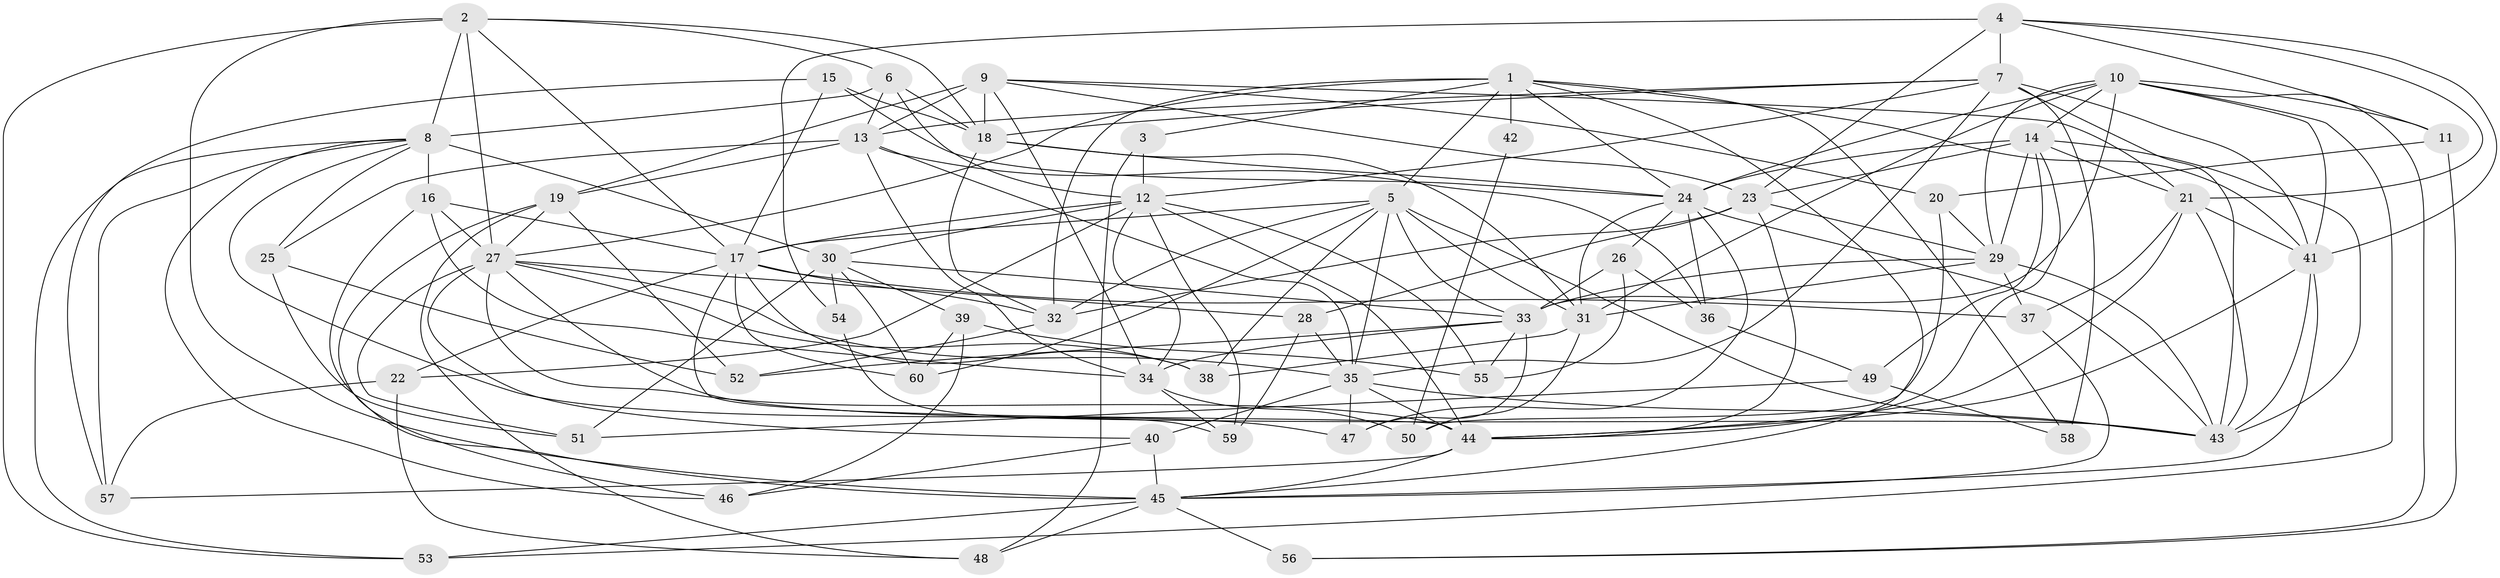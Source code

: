 // original degree distribution, {4: 1.0}
// Generated by graph-tools (version 1.1) at 2025/53/03/04/25 22:53:49]
// undirected, 60 vertices, 180 edges
graph export_dot {
  node [color=gray90,style=filled];
  1;
  2;
  3;
  4;
  5;
  6;
  7;
  8;
  9;
  10;
  11;
  12;
  13;
  14;
  15;
  16;
  17;
  18;
  19;
  20;
  21;
  22;
  23;
  24;
  25;
  26;
  27;
  28;
  29;
  30;
  31;
  32;
  33;
  34;
  35;
  36;
  37;
  38;
  39;
  40;
  41;
  42;
  43;
  44;
  45;
  46;
  47;
  48;
  49;
  50;
  51;
  52;
  53;
  54;
  55;
  56;
  57;
  58;
  59;
  60;
  1 -- 3 [weight=1.0];
  1 -- 5 [weight=1.0];
  1 -- 24 [weight=2.0];
  1 -- 27 [weight=1.0];
  1 -- 32 [weight=1.0];
  1 -- 41 [weight=1.0];
  1 -- 42 [weight=3.0];
  1 -- 45 [weight=1.0];
  1 -- 58 [weight=1.0];
  2 -- 6 [weight=1.0];
  2 -- 8 [weight=2.0];
  2 -- 17 [weight=1.0];
  2 -- 18 [weight=1.0];
  2 -- 27 [weight=1.0];
  2 -- 45 [weight=1.0];
  2 -- 53 [weight=1.0];
  3 -- 12 [weight=2.0];
  3 -- 48 [weight=1.0];
  4 -- 7 [weight=2.0];
  4 -- 11 [weight=1.0];
  4 -- 21 [weight=1.0];
  4 -- 23 [weight=1.0];
  4 -- 41 [weight=1.0];
  4 -- 54 [weight=2.0];
  5 -- 17 [weight=1.0];
  5 -- 31 [weight=1.0];
  5 -- 32 [weight=1.0];
  5 -- 33 [weight=2.0];
  5 -- 35 [weight=1.0];
  5 -- 38 [weight=1.0];
  5 -- 43 [weight=1.0];
  5 -- 60 [weight=1.0];
  6 -- 8 [weight=1.0];
  6 -- 12 [weight=1.0];
  6 -- 13 [weight=2.0];
  6 -- 18 [weight=1.0];
  7 -- 12 [weight=1.0];
  7 -- 13 [weight=1.0];
  7 -- 18 [weight=1.0];
  7 -- 35 [weight=1.0];
  7 -- 41 [weight=1.0];
  7 -- 43 [weight=1.0];
  7 -- 58 [weight=2.0];
  8 -- 16 [weight=2.0];
  8 -- 25 [weight=1.0];
  8 -- 30 [weight=2.0];
  8 -- 46 [weight=1.0];
  8 -- 47 [weight=1.0];
  8 -- 53 [weight=1.0];
  8 -- 57 [weight=1.0];
  9 -- 13 [weight=2.0];
  9 -- 18 [weight=2.0];
  9 -- 19 [weight=2.0];
  9 -- 20 [weight=1.0];
  9 -- 21 [weight=1.0];
  9 -- 23 [weight=1.0];
  9 -- 34 [weight=1.0];
  10 -- 11 [weight=1.0];
  10 -- 14 [weight=1.0];
  10 -- 24 [weight=2.0];
  10 -- 29 [weight=1.0];
  10 -- 31 [weight=1.0];
  10 -- 33 [weight=1.0];
  10 -- 41 [weight=1.0];
  10 -- 53 [weight=1.0];
  10 -- 56 [weight=1.0];
  11 -- 20 [weight=1.0];
  11 -- 56 [weight=1.0];
  12 -- 17 [weight=2.0];
  12 -- 22 [weight=1.0];
  12 -- 30 [weight=1.0];
  12 -- 34 [weight=1.0];
  12 -- 44 [weight=1.0];
  12 -- 55 [weight=1.0];
  12 -- 59 [weight=1.0];
  13 -- 19 [weight=2.0];
  13 -- 25 [weight=1.0];
  13 -- 34 [weight=1.0];
  13 -- 35 [weight=2.0];
  13 -- 36 [weight=1.0];
  14 -- 21 [weight=2.0];
  14 -- 23 [weight=1.0];
  14 -- 24 [weight=1.0];
  14 -- 29 [weight=1.0];
  14 -- 43 [weight=2.0];
  14 -- 44 [weight=1.0];
  14 -- 49 [weight=1.0];
  15 -- 17 [weight=1.0];
  15 -- 18 [weight=1.0];
  15 -- 24 [weight=1.0];
  15 -- 57 [weight=1.0];
  16 -- 17 [weight=1.0];
  16 -- 27 [weight=2.0];
  16 -- 34 [weight=1.0];
  16 -- 45 [weight=2.0];
  17 -- 22 [weight=1.0];
  17 -- 32 [weight=1.0];
  17 -- 37 [weight=1.0];
  17 -- 38 [weight=1.0];
  17 -- 44 [weight=1.0];
  17 -- 60 [weight=1.0];
  18 -- 24 [weight=1.0];
  18 -- 31 [weight=2.0];
  18 -- 32 [weight=1.0];
  19 -- 27 [weight=1.0];
  19 -- 46 [weight=1.0];
  19 -- 48 [weight=1.0];
  19 -- 52 [weight=1.0];
  20 -- 29 [weight=1.0];
  20 -- 50 [weight=1.0];
  21 -- 37 [weight=1.0];
  21 -- 41 [weight=1.0];
  21 -- 43 [weight=1.0];
  21 -- 44 [weight=1.0];
  22 -- 48 [weight=1.0];
  22 -- 57 [weight=1.0];
  23 -- 28 [weight=1.0];
  23 -- 29 [weight=2.0];
  23 -- 32 [weight=1.0];
  23 -- 44 [weight=1.0];
  24 -- 26 [weight=1.0];
  24 -- 31 [weight=1.0];
  24 -- 36 [weight=1.0];
  24 -- 43 [weight=1.0];
  24 -- 47 [weight=1.0];
  25 -- 51 [weight=1.0];
  25 -- 52 [weight=1.0];
  26 -- 33 [weight=1.0];
  26 -- 36 [weight=1.0];
  26 -- 55 [weight=1.0];
  27 -- 28 [weight=1.0];
  27 -- 35 [weight=1.0];
  27 -- 38 [weight=1.0];
  27 -- 40 [weight=1.0];
  27 -- 43 [weight=1.0];
  27 -- 44 [weight=1.0];
  27 -- 51 [weight=1.0];
  28 -- 35 [weight=1.0];
  28 -- 59 [weight=1.0];
  29 -- 31 [weight=1.0];
  29 -- 33 [weight=2.0];
  29 -- 37 [weight=1.0];
  29 -- 43 [weight=1.0];
  30 -- 33 [weight=1.0];
  30 -- 39 [weight=1.0];
  30 -- 51 [weight=1.0];
  30 -- 54 [weight=1.0];
  30 -- 60 [weight=1.0];
  31 -- 38 [weight=1.0];
  31 -- 50 [weight=1.0];
  32 -- 52 [weight=1.0];
  33 -- 34 [weight=2.0];
  33 -- 47 [weight=1.0];
  33 -- 52 [weight=1.0];
  33 -- 55 [weight=1.0];
  34 -- 50 [weight=1.0];
  34 -- 59 [weight=1.0];
  35 -- 40 [weight=1.0];
  35 -- 43 [weight=1.0];
  35 -- 44 [weight=1.0];
  35 -- 47 [weight=1.0];
  36 -- 49 [weight=1.0];
  37 -- 45 [weight=1.0];
  39 -- 46 [weight=1.0];
  39 -- 55 [weight=1.0];
  39 -- 60 [weight=1.0];
  40 -- 45 [weight=1.0];
  40 -- 46 [weight=1.0];
  41 -- 43 [weight=1.0];
  41 -- 44 [weight=1.0];
  41 -- 45 [weight=1.0];
  42 -- 50 [weight=1.0];
  44 -- 45 [weight=1.0];
  44 -- 57 [weight=1.0];
  45 -- 48 [weight=1.0];
  45 -- 53 [weight=1.0];
  45 -- 56 [weight=2.0];
  49 -- 51 [weight=1.0];
  49 -- 58 [weight=1.0];
  54 -- 59 [weight=1.0];
}
